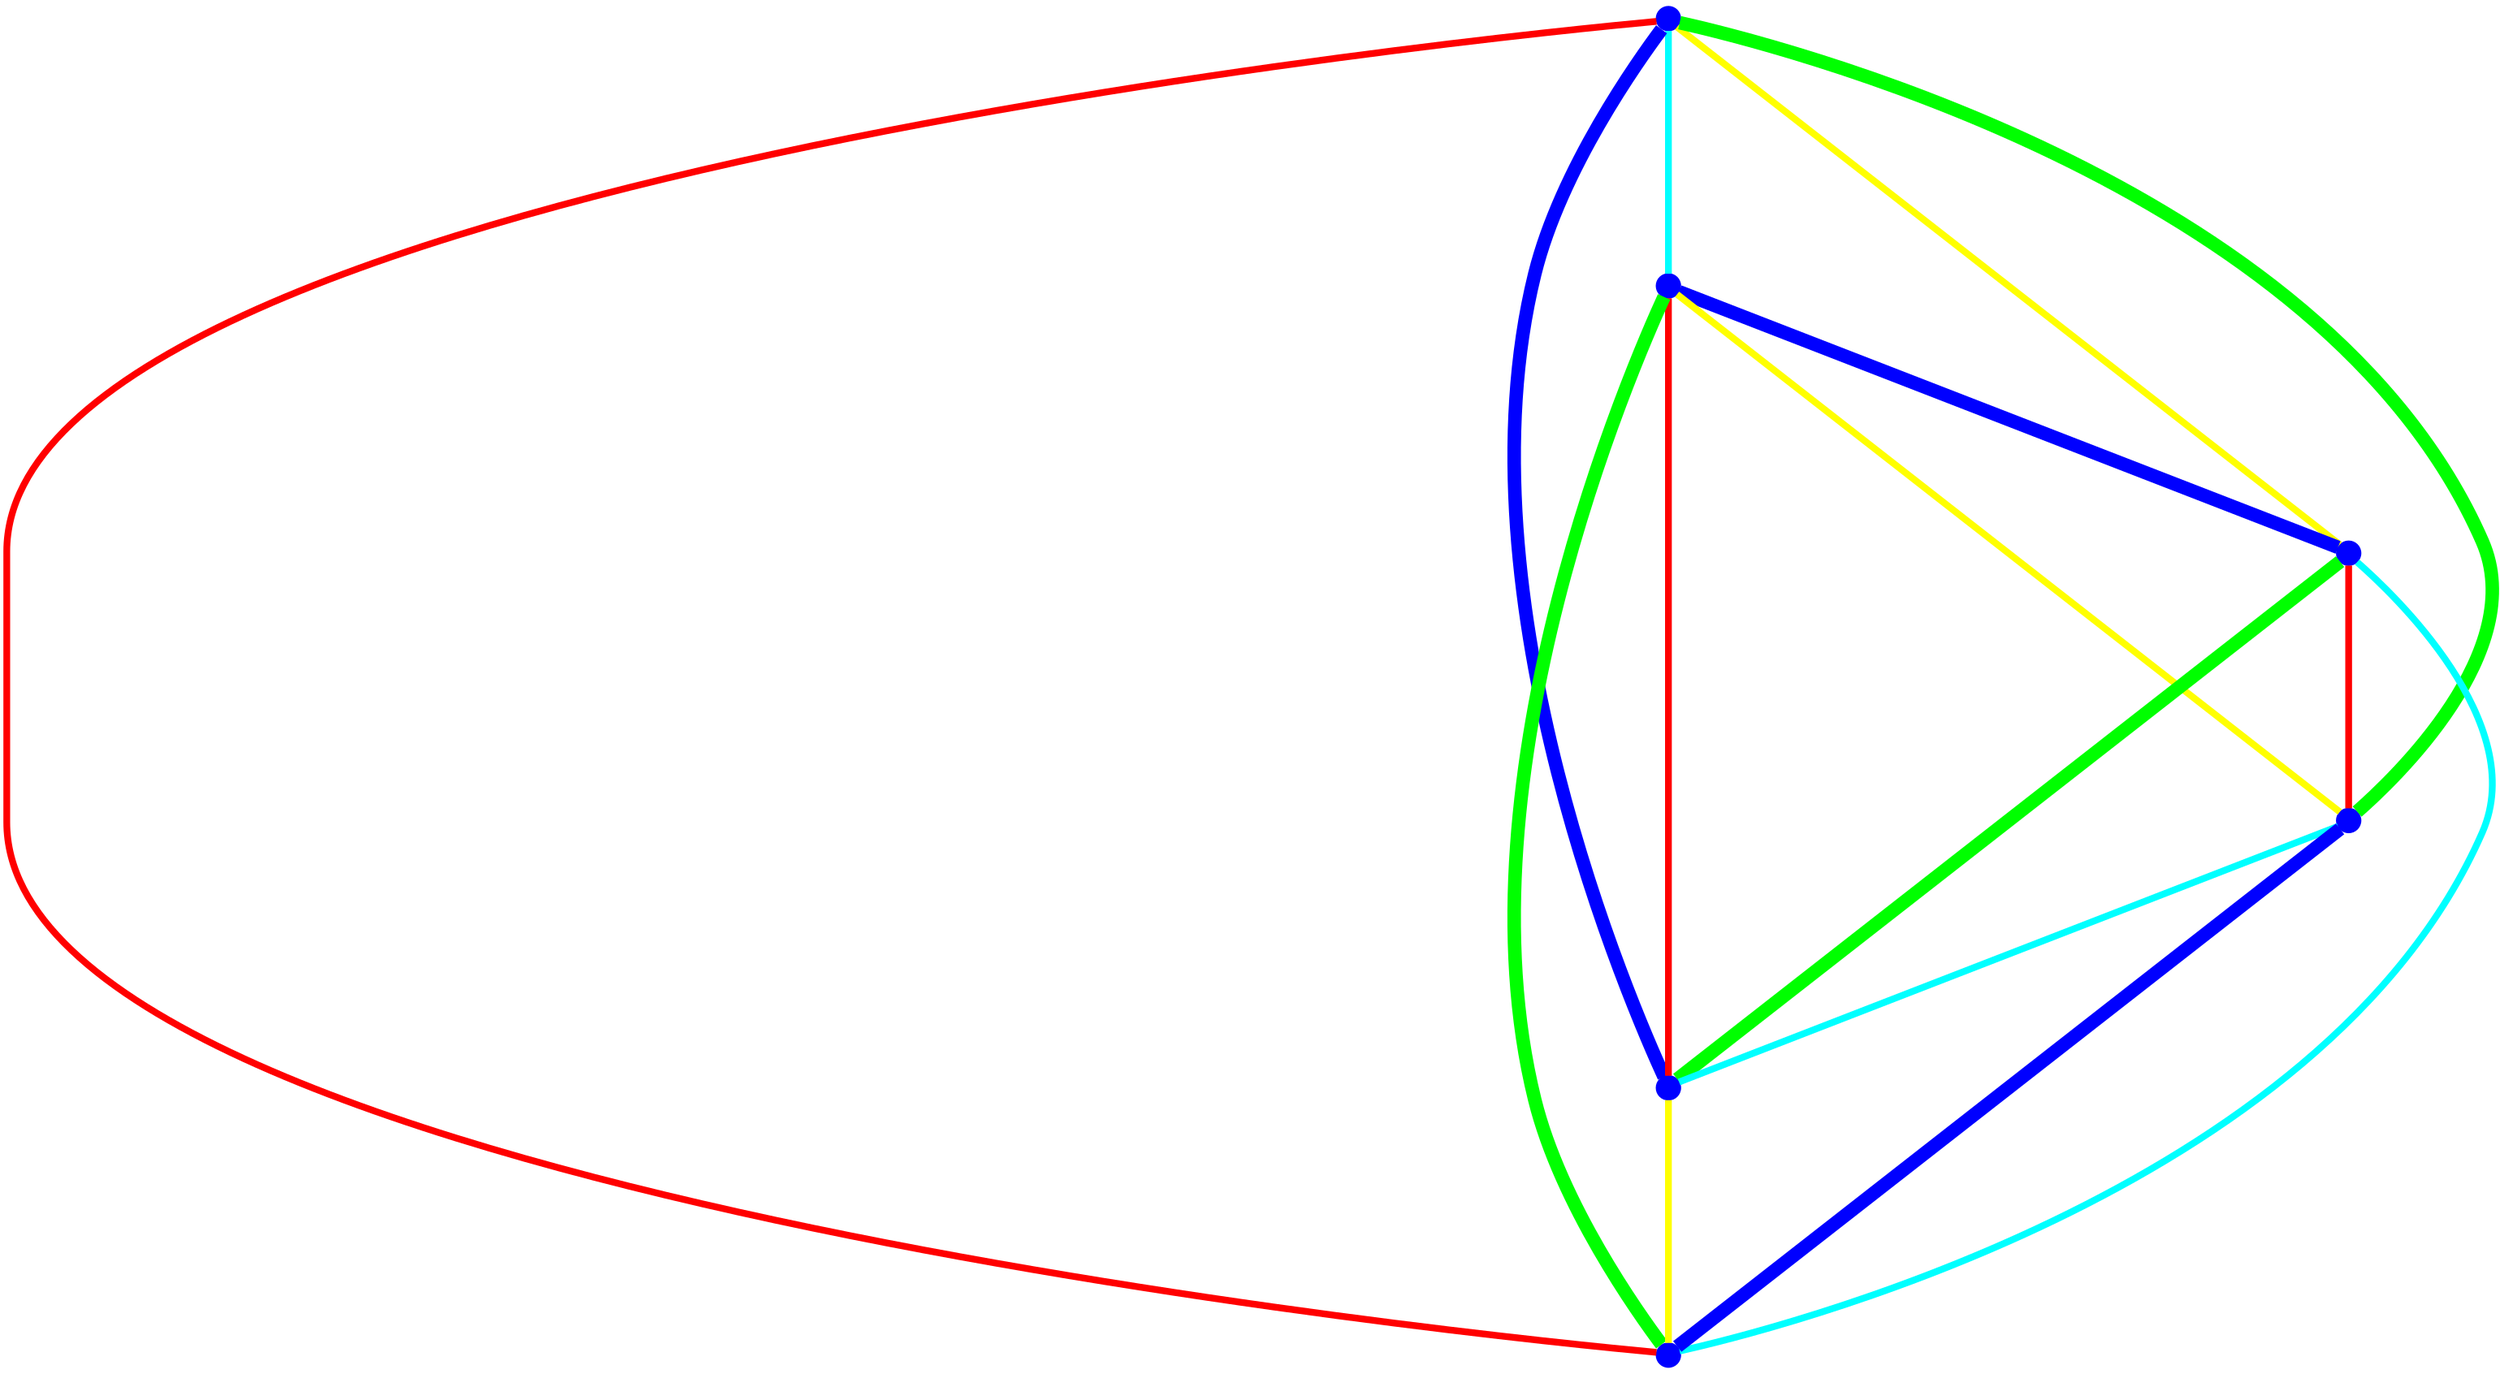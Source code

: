 graph {
ranksep=2
nodesep=2
node [label="" shape=circle style=filled fixedsize=true color=blue fillcolor=blue width=0.2];
"1" -- "2" [style="solid",penwidth="4",color="cyan"];
"1" -- "3" [style="solid",penwidth="4",color="yellow"];
"1" -- "4" [style="solid",penwidth="8",color="green"];
"1" -- "5" [style="solid",penwidth="8",color="blue"];
"1" -- "6" [style="solid",penwidth="4",color="red"];
"2" -- "3" [style="solid",penwidth="8",color="blue"];
"2" -- "4" [style="solid",penwidth="4",color="yellow"];
"2" -- "5" [style="solid",penwidth="4",color="red"];
"2" -- "6" [style="solid",penwidth="8",color="green"];
"3" -- "4" [style="solid",penwidth="4",color="red"];
"3" -- "5" [style="solid",penwidth="8",color="green"];
"3" -- "6" [style="solid",penwidth="4",color="cyan"];
"4" -- "5" [style="solid",penwidth="4",color="cyan"];
"4" -- "6" [style="solid",penwidth="8",color="blue"];
"5" -- "6" [style="solid",penwidth="4",color="yellow"];
}
